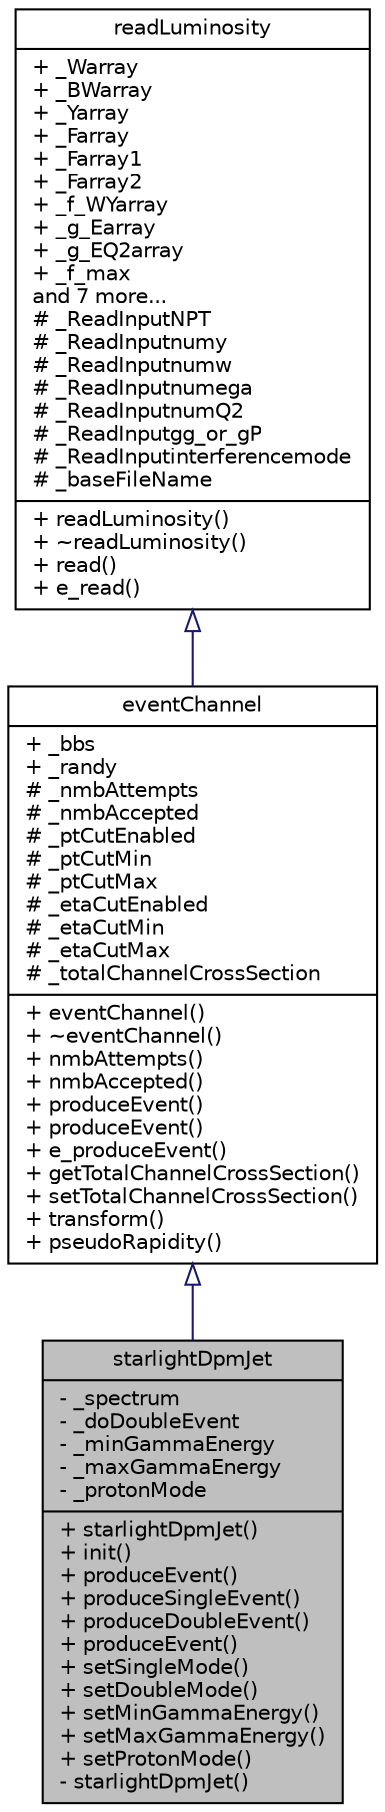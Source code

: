 digraph "starlightDpmJet"
{
 // LATEX_PDF_SIZE
  bgcolor="transparent";
  edge [fontname="Helvetica",fontsize="10",labelfontname="Helvetica",labelfontsize="10"];
  node [fontname="Helvetica",fontsize="10",shape=record];
  Node0 [label="{starlightDpmJet\n|- _spectrum\l- _doDoubleEvent\l- _minGammaEnergy\l- _maxGammaEnergy\l- _protonMode\l|+ starlightDpmJet()\l+ init()\l+ produceEvent()\l+ produceSingleEvent()\l+ produceDoubleEvent()\l+ produceEvent()\l+ setSingleMode()\l+ setDoubleMode()\l+ setMinGammaEnergy()\l+ setMaxGammaEnergy()\l+ setProtonMode()\l- starlightDpmJet()\l}",height=0.2,width=0.4,color="black", fillcolor="grey75", style="filled", fontcolor="black",tooltip=" "];
  Node1 -> Node0 [dir="back",color="midnightblue",fontsize="10",style="solid",arrowtail="onormal",fontname="Helvetica"];
  Node1 [label="{eventChannel\n|+ _bbs\l+ _randy\l# _nmbAttempts\l# _nmbAccepted\l# _ptCutEnabled\l# _ptCutMin\l# _ptCutMax\l# _etaCutEnabled\l# _etaCutMin\l# _etaCutMax\l# _totalChannelCrossSection\l|+ eventChannel()\l+ ~eventChannel()\l+ nmbAttempts()\l+ nmbAccepted()\l+ produceEvent()\l+ produceEvent()\l+ e_produceEvent()\l+ getTotalChannelCrossSection()\l+ setTotalChannelCrossSection()\l+ transform()\l+ pseudoRapidity()\l}",height=0.2,width=0.4,color="black",URL="$classeventChannel.html",tooltip=" "];
  Node2 -> Node1 [dir="back",color="midnightblue",fontsize="10",style="solid",arrowtail="onormal",fontname="Helvetica"];
  Node2 [label="{readLuminosity\n|+ _Warray\l+ _BWarray\l+ _Yarray\l+ _Farray\l+ _Farray1\l+ _Farray2\l+ _f_WYarray\l+ _g_Earray\l+ _g_EQ2array\l+ _f_max\land 7 more...\l# _ReadInputNPT\l# _ReadInputnumy\l# _ReadInputnumw\l# _ReadInputnumega\l# _ReadInputnumQ2\l# _ReadInputgg_or_gP\l# _ReadInputinterferencemode\l# _baseFileName\l|+ readLuminosity()\l+ ~readLuminosity()\l+ read()\l+ e_read()\l}",height=0.2,width=0.4,color="black",URL="$classreadLuminosity.html",tooltip=" "];
}
